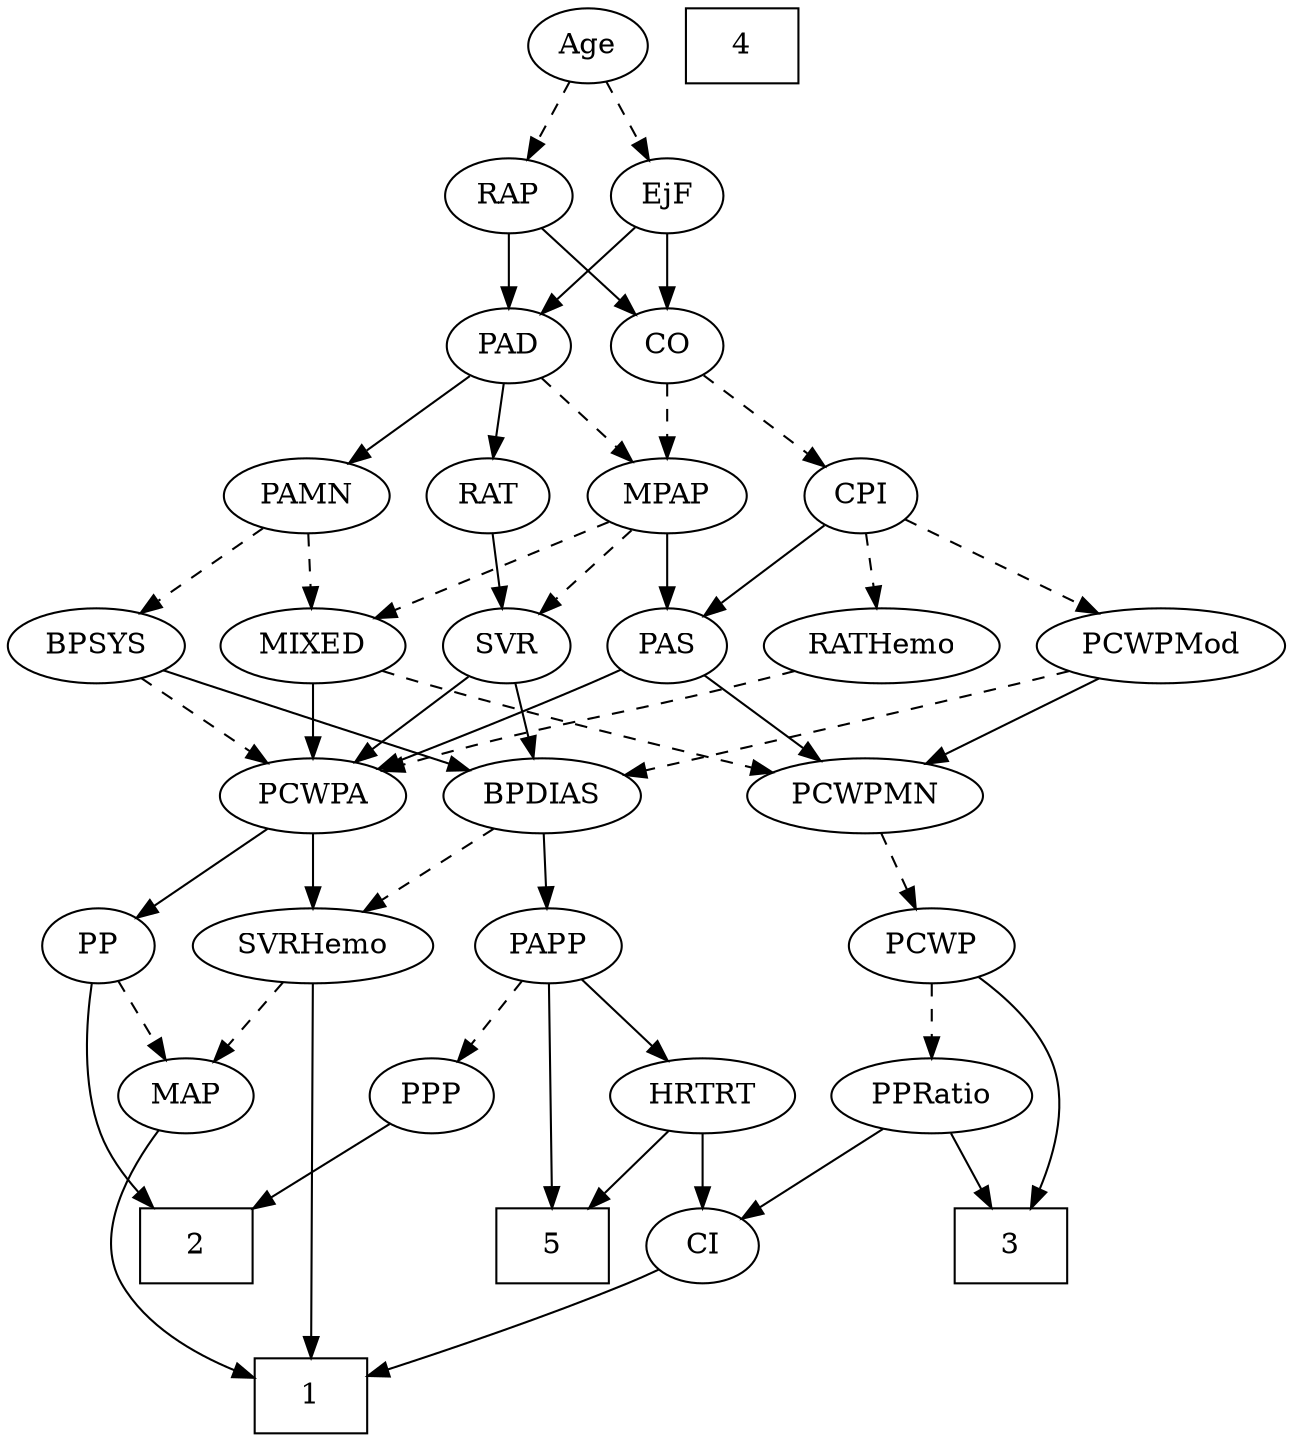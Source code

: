 strict digraph {
	graph [bb="0,0,557.69,684"];
	node [label="\N"];
	1	[height=0.5,
		pos="131.7,18",
		shape=box,
		width=0.75];
	2	[height=0.5,
		pos="76.697,90",
		shape=box,
		width=0.75];
	3	[height=0.5,
		pos="440.7,90",
		shape=box,
		width=0.75];
	4	[height=0.5,
		pos="326.7,666",
		shape=box,
		width=0.75];
	5	[height=0.5,
		pos="241.7,90",
		shape=box,
		width=0.75];
	Age	[height=0.5,
		pos="254.7,666",
		width=0.75];
	EjF	[height=0.5,
		pos="291.7,594",
		width=0.75];
	Age -> EjF	[pos="e,283.16,611.15 263.28,648.76 267.76,640.28 273.35,629.71 278.38,620.2",
		style=dashed];
	RAP	[height=0.5,
		pos="218.7,594",
		width=0.77632];
	Age -> RAP	[pos="e,227.25,611.63 246.35,648.76 242.05,640.4 236.7,630.02 231.87,620.61",
		style=dashed];
	PAD	[height=0.5,
		pos="218.7,522",
		width=0.79437];
	EjF -> PAD	[pos="e,233.7,537.38 276.92,578.83 266.6,568.94 252.64,555.55 240.97,544.36",
		style=solid];
	CO	[height=0.5,
		pos="292.7,522",
		width=0.75];
	EjF -> CO	[pos="e,292.45,540.1 291.94,575.7 292.05,567.98 292.19,558.71 292.31,550.11",
		style=solid];
	RAP -> PAD	[pos="e,218.7,540.1 218.7,575.7 218.7,567.98 218.7,558.71 218.7,550.11",
		style=solid];
	RAP -> CO	[pos="e,277.64,537.25 234.03,578.5 244.52,568.58 258.59,555.26 270.32,544.16",
		style=solid];
	MIXED	[height=0.5,
		pos="133.7,378",
		width=1.1193];
	PCWPA	[height=0.5,
		pos="133.7,306",
		width=1.1555];
	MIXED -> PCWPA	[pos="e,133.7,324.1 133.7,359.7 133.7,351.98 133.7,342.71 133.7,334.11",
		style=solid];
	PCWPMN	[height=0.5,
		pos="376.7,306",
		width=1.3902];
	MIXED -> PCWPMN	[pos="e,336.71,317.08 164.17,366.07 170.28,363.98 176.68,361.86 182.7,360 231.33,344.94 287.49,329.84 326.84,319.63",
		style=dashed];
	MPAP	[height=0.5,
		pos="292.7,450",
		width=0.97491];
	MPAP -> MIXED	[pos="e,161.46,391.22 266.8,437.6 240.79,426.15 200.45,408.39 170.99,395.42",
		style=dashed];
	PAS	[height=0.5,
		pos="292.7,378",
		width=0.75];
	MPAP -> PAS	[pos="e,292.7,396.1 292.7,431.7 292.7,423.98 292.7,414.71 292.7,406.11",
		style=solid];
	SVR	[height=0.5,
		pos="219.7,378",
		width=0.77632];
	MPAP -> SVR	[pos="e,235.01,393.68 276.86,433.81 266.77,424.14 253.55,411.46 242.36,400.73",
		style=dashed];
	BPSYS	[height=0.5,
		pos="37.697,378",
		width=1.0471];
	BPSYS -> PCWPA	[pos="e,113.17,321.97 57.588,362.5 71.304,352.49 89.748,339.05 105.04,327.89",
		style=dashed];
	BPDIAS	[height=0.5,
		pos="235.7,306",
		width=1.1735];
	BPSYS -> BPDIAS	[pos="e,204.14,317.98 66.764,366.44 72.694,364.3 78.893,362.07 84.697,360 121.73,346.8 163.96,332 194.32,321.4",
		style=solid];
	PAD -> MPAP	[pos="e,276.62,466.21 234.03,506.5 244.14,496.93 257.59,484.21 269.06,473.36",
		style=dashed];
	PAMN	[height=0.5,
		pos="130.7,450",
		width=1.011];
	PAD -> PAMN	[pos="e,149.13,465.66 201.73,507.5 189.12,497.47 171.68,483.6 157.23,472.11",
		style=solid];
	RAT	[height=0.5,
		pos="212.7,450",
		width=0.75827];
	PAD -> RAT	[pos="e,214.16,468.1 217.21,503.7 216.55,495.98 215.76,486.71 215.02,478.11",
		style=solid];
	CO -> MPAP	[pos="e,292.7,468.1 292.7,503.7 292.7,495.98 292.7,486.71 292.7,478.11",
		style=dashed];
	CPI	[height=0.5,
		pos="379.7,450",
		width=0.75];
	CO -> CPI	[pos="e,362.97,464.46 309.47,507.5 322.35,497.14 340.33,482.67 354.87,470.97",
		style=dashed];
	PAS -> PCWPA	[pos="e,162.65,319.14 271.43,366.81 266.6,364.54 261.48,362.16 256.7,360 228.45,347.25 196.26,333.4 171.91,323.07",
		style=solid];
	PAS -> PCWPMN	[pos="e,357.61,322.91 308.89,363.5 320.42,353.9 336.18,340.76 349.61,329.57",
		style=solid];
	PAMN -> MIXED	[pos="e,132.96,396.1 131.44,431.7 131.77,423.98 132.17,414.71 132.53,406.11",
		style=dashed];
	PAMN -> BPSYS	[pos="e,56.942,393.49 111.43,434.5 98.085,424.45 80.124,410.93 65.27,399.75",
		style=dashed];
	RATHemo	[height=0.5,
		pos="386.7,378",
		width=1.3721];
	RATHemo -> PCWPA	[pos="e,165.14,317.9 349.63,365.9 342.69,363.88 335.48,361.84 328.7,360 265.03,342.72 248.04,342.44 184.7,324 181.52,323.07 178.24,322.08 \
174.95,321.05",
		style=dashed];
	CPI -> PAS	[pos="e,309.42,392.46 362.92,435.5 350.04,425.14 332.06,410.67 317.52,398.97",
		style=solid];
	CPI -> RATHemo	[pos="e,384.99,396.1 381.43,431.7 382.2,423.98 383.13,414.71 383.99,406.11",
		style=dashed];
	PCWPMod	[height=0.5,
		pos="505.7,378",
		width=1.4443];
	CPI -> PCWPMod	[pos="e,479.37,393.63 399.94,437.75 418.89,427.22 447.62,411.26 470.36,398.63",
		style=dashed];
	RAT -> SVR	[pos="e,217.99,396.1 214.43,431.7 215.2,423.98 216.13,414.71 216.99,406.11",
		style=solid];
	SVR -> PCWPA	[pos="e,152.32,322.16 203.11,363.5 190.96,353.61 174.2,339.96 160.19,328.56",
		style=solid];
	SVR -> BPDIAS	[pos="e,231.75,324.28 223.57,360.05 225.35,352.26 227.51,342.82 229.51,334.08",
		style=solid];
	PCWPMod -> PCWPMN	[pos="e,403.39,321.49 478.97,362.5 459.68,352.03 433.44,337.79 412.37,326.36",
		style=solid];
	PCWPMod -> BPDIAS	[pos="e,271.26,315.75 466.68,365.98 459.39,363.96 451.81,361.89 444.7,360 388.43,345.03 323.39,328.69 281,318.16",
		style=dashed];
	SVRHemo	[height=0.5,
		pos="133.7,234",
		width=1.3902];
	PCWPA -> SVRHemo	[pos="e,133.7,252.1 133.7,287.7 133.7,279.98 133.7,270.71 133.7,262.11",
		style=solid];
	PP	[height=0.5,
		pos="38.697,234",
		width=0.75];
	PCWPA -> PP	[pos="e,56.26,247.94 113.55,290.15 99.212,279.59 79.829,265.31 64.381,253.92",
		style=solid];
	PCWP	[height=0.5,
		pos="406.7,234",
		width=0.97491];
	PCWPMN -> PCWP	[pos="e,399.5,251.79 383.96,288.05 387.42,279.97 391.64,270.12 395.51,261.11",
		style=dashed];
	SVRHemo -> 1	[pos="e,131.86,36.232 133.54,215.85 133.19,178.83 132.37,91.181 131.95,46.386",
		style=solid];
	MAP	[height=0.5,
		pos="72.697,162",
		width=0.84854];
	SVRHemo -> MAP	[pos="e,86.213,178.51 119.24,216.41 111.35,207.35 101.45,195.99 92.807,186.08",
		style=dashed];
	BPDIAS -> SVRHemo	[pos="e,156,250.31 214.07,290.15 199.66,280.27 180.51,267.12 164.51,256.15",
		style=dashed];
	PAPP	[height=0.5,
		pos="237.7,234",
		width=0.88464];
	BPDIAS -> PAPP	[pos="e,237.21,252.1 236.19,287.7 236.41,279.98 236.68,270.71 236.92,262.11",
		style=solid];
	MAP -> 1	[pos="e,104.41,26.659 59.33,145.49 45.243,127.14 26.868,96.058 40.697,72 52.363,51.704 75.126,38.451 94.965,30.274",
		style=solid];
	PP -> 2	[pos="e,57.223,108.08 33.588,216.03 28.961,197.7 24.073,167.89 32.697,144 36.451,133.6 43.232,123.8 50.365,115.52",
		style=solid];
	PP -> MAP	[pos="e,64.618,179.63 46.582,216.76 50.601,208.49 55.584,198.23 60.117,188.9",
		style=dashed];
	PPP	[height=0.5,
		pos="186.7,162",
		width=0.75];
	PPP -> 2	[pos="e,103.47,108.03 167.54,148.81 152.23,139.07 130.37,125.16 111.93,113.42",
		style=solid];
	PPRatio	[height=0.5,
		pos="406.7,162",
		width=1.1013];
	PPRatio -> 3	[pos="e,432.31,108.28 414.93,144.05 418.8,136.09 423.5,126.41 427.82,117.51",
		style=solid];
	CI	[height=0.5,
		pos="313.7,90",
		width=0.75];
	PPRatio -> CI	[pos="e,330.89,103.94 386.97,146.15 373.07,135.69 354.31,121.57 339.26,110.24",
		style=solid];
	PCWP -> 3	[pos="e,448.88,108.29 425.8,218.58 436.83,209.01 449.67,195.4 455.7,180 463.55,159.93 458.64,135.74 452.41,117.65",
		style=solid];
	PCWP -> PPRatio	[pos="e,406.7,180.1 406.7,215.7 406.7,207.98 406.7,198.71 406.7,190.11",
		style=dashed];
	CI -> 1	[pos="e,158.89,28.026 292.52,78.601 287.69,76.339 282.55,74.02 277.7,72 241.02,56.722 198.2,41.473 168.45,31.282",
		style=solid];
	PAPP -> 5	[pos="e,241.21,108.19 238.18,215.87 238.86,191.67 240.11,147.21 240.93,118.39",
		style=solid];
	PAPP -> PPP	[pos="e,198.22,178.82 226.12,217.12 219.67,208.26 211.5,197.04 204.27,187.12",
		style=dashed];
	HRTRT	[height=0.5,
		pos="309.7,162",
		width=1.1013];
	PAPP -> HRTRT	[pos="e,293.45,178.8 252.97,218.15 262.63,208.76 275.31,196.44 286.23,185.82",
		style=solid];
	HRTRT -> 5	[pos="e,258.49,108.29 294.27,145.12 285.77,136.37 275.05,125.33 265.51,115.51",
		style=solid];
	HRTRT -> CI	[pos="e,312.72,108.1 310.69,143.7 311.13,135.98 311.66,126.71 312.15,118.11",
		style=solid];
}
